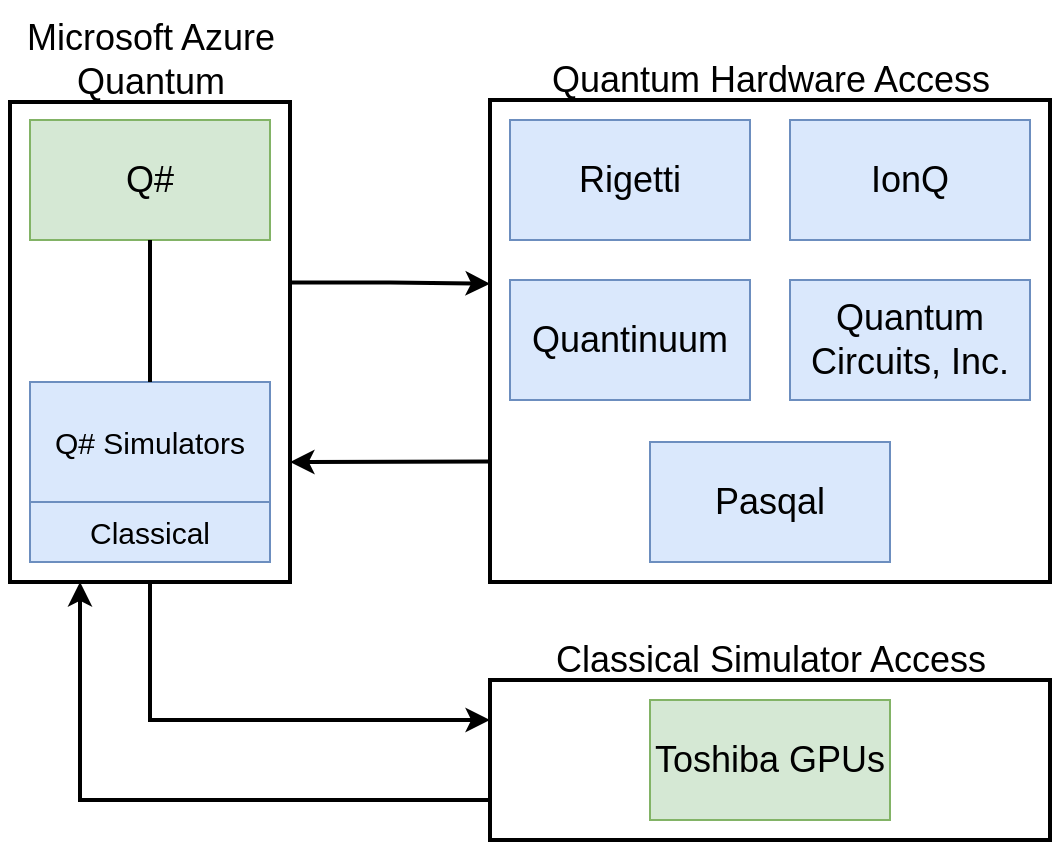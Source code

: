 <mxfile>
    <diagram id="rQidzDeL6LrUdPNr9FXQ" name="Page-1">
        <mxGraphModel dx="823" dy="709" grid="1" gridSize="10" guides="1" tooltips="1" connect="1" arrows="1" fold="1" page="1" pageScale="1" pageWidth="1169" pageHeight="827" math="0" shadow="0">
            <root>
                <mxCell id="0"/>
                <mxCell id="1" parent="0"/>
                <mxCell id="20" value="&lt;span style=&quot;font-size: 18px;&quot;&gt;Quantum Hardware Access&lt;/span&gt;" style="text;html=1;align=center;verticalAlign=middle;resizable=0;points=[];autosize=1;strokeColor=none;fillColor=none;container=0;" parent="1" vertex="1">
                    <mxGeometry x="420" y="79" width="240" height="40" as="geometry"/>
                </mxCell>
                <mxCell id="15" value="" style="rounded=0;whiteSpace=wrap;html=1;fontSize=18;fillColor=none;strokeWidth=2;container=0;" parent="1" vertex="1">
                    <mxGeometry x="400" y="109" width="280" height="241" as="geometry"/>
                </mxCell>
                <mxCell id="6" value="&lt;font style=&quot;font-size: 18px;&quot;&gt;Quantum Circuits, Inc.&lt;/font&gt;" style="rounded=0;whiteSpace=wrap;html=1;fillColor=#dae8fc;strokeColor=#6c8ebf;container=0;" parent="1" vertex="1">
                    <mxGeometry x="550" y="199" width="120" height="60" as="geometry"/>
                </mxCell>
                <mxCell id="7" value="&lt;font style=&quot;font-size: 18px;&quot;&gt;IonQ&lt;/font&gt;" style="rounded=0;whiteSpace=wrap;html=1;fillColor=#dae8fc;strokeColor=#6c8ebf;container=0;" parent="1" vertex="1">
                    <mxGeometry x="550" y="119" width="120" height="60" as="geometry"/>
                </mxCell>
                <mxCell id="8" value="&lt;font style=&quot;font-size: 18px;&quot;&gt;Rigetti&lt;/font&gt;" style="rounded=0;whiteSpace=wrap;html=1;fillColor=#dae8fc;strokeColor=#6c8ebf;container=0;" parent="1" vertex="1">
                    <mxGeometry x="410" y="119" width="120" height="60" as="geometry"/>
                </mxCell>
                <mxCell id="9" value="&lt;font style=&quot;font-size: 18px;&quot;&gt;Quantinuum&lt;/font&gt;" style="rounded=0;whiteSpace=wrap;html=1;fillColor=#dae8fc;strokeColor=#6c8ebf;container=0;" parent="1" vertex="1">
                    <mxGeometry x="410" y="199" width="120" height="60" as="geometry"/>
                </mxCell>
                <mxCell id="16" value="" style="rounded=0;whiteSpace=wrap;html=1;fontSize=18;fillColor=none;strokeWidth=2;container=0;" parent="1" vertex="1">
                    <mxGeometry x="400" y="399" width="280" height="80" as="geometry"/>
                </mxCell>
                <mxCell id="4" value="&lt;font style=&quot;font-size: 18px;&quot;&gt;Toshiba GPUs&lt;/font&gt;" style="rounded=0;whiteSpace=wrap;html=1;fillColor=#d5e8d4;strokeColor=#82b366;container=0;" parent="1" vertex="1">
                    <mxGeometry x="480" y="409" width="120" height="60" as="geometry"/>
                </mxCell>
                <mxCell id="22" value="&lt;font style=&quot;font-size: 18px;&quot;&gt;Classical Simulator Access&lt;/font&gt;" style="text;html=1;align=center;verticalAlign=middle;resizable=0;points=[];autosize=1;strokeColor=none;fillColor=none;container=0;" parent="1" vertex="1">
                    <mxGeometry x="420" y="369" width="240" height="40" as="geometry"/>
                </mxCell>
                <mxCell id="17" value="" style="rounded=0;whiteSpace=wrap;html=1;fontSize=18;fillColor=none;strokeWidth=2;container=0;" parent="1" vertex="1">
                    <mxGeometry x="160" y="110" width="140" height="240" as="geometry"/>
                </mxCell>
                <mxCell id="29" style="edgeStyle=orthogonalEdgeStyle;rounded=0;html=1;exitX=1.005;exitY=0.376;exitDx=0;exitDy=0;entryX=0;entryY=0.381;entryDx=0;entryDy=0;entryPerimeter=0;strokeWidth=2;fontSize=18;exitPerimeter=0;" parent="1" source="17" target="15" edge="1">
                    <mxGeometry relative="1" as="geometry"/>
                </mxCell>
                <mxCell id="31" style="rounded=0;html=1;exitX=0;exitY=0.75;exitDx=0;exitDy=0;entryX=1;entryY=0.75;entryDx=0;entryDy=0;strokeWidth=2;fontSize=18;" parent="1" source="15" target="17" edge="1">
                    <mxGeometry relative="1" as="geometry"/>
                </mxCell>
                <mxCell id="26" style="edgeStyle=orthogonalEdgeStyle;html=1;exitX=0;exitY=0.75;exitDx=0;exitDy=0;entryX=0.25;entryY=1;entryDx=0;entryDy=0;fontSize=18;rounded=0;strokeWidth=2;" parent="1" source="16" target="17" edge="1">
                    <mxGeometry relative="1" as="geometry"/>
                </mxCell>
                <mxCell id="27" style="edgeStyle=orthogonalEdgeStyle;rounded=0;html=1;exitX=0.5;exitY=1;exitDx=0;exitDy=0;entryX=0;entryY=0.25;entryDx=0;entryDy=0;strokeWidth=2;fontSize=18;" parent="1" source="17" target="16" edge="1">
                    <mxGeometry relative="1" as="geometry"/>
                </mxCell>
                <mxCell id="2" value="&lt;font style=&quot;font-size: 18px;&quot;&gt;Q#&lt;/font&gt;" style="rounded=0;whiteSpace=wrap;html=1;fillColor=#d5e8d4;strokeColor=#82b366;container=0;" parent="1" vertex="1">
                    <mxGeometry x="170" y="119" width="120" height="60" as="geometry"/>
                </mxCell>
                <mxCell id="12" value="&lt;font style=&quot;font-size: 15px;&quot;&gt;Q# Simulators&lt;/font&gt;" style="rounded=0;whiteSpace=wrap;html=1;fillColor=#dae8fc;strokeColor=#6c8ebf;container=0;" parent="1" vertex="1">
                    <mxGeometry x="170" y="250" width="120" height="60" as="geometry"/>
                </mxCell>
                <mxCell id="14" style="edgeStyle=none;html=1;exitX=0.5;exitY=1;exitDx=0;exitDy=0;entryX=0.5;entryY=0;entryDx=0;entryDy=0;fontSize=18;endArrow=none;endFill=0;strokeWidth=2;" parent="1" source="2" target="12" edge="1">
                    <mxGeometry relative="1" as="geometry"/>
                </mxCell>
                <mxCell id="13" value="&lt;font style=&quot;font-size: 15px;&quot;&gt;Classical&lt;/font&gt;" style="rounded=0;whiteSpace=wrap;html=1;fillColor=#dae8fc;strokeColor=#6c8ebf;container=0;" parent="1" vertex="1">
                    <mxGeometry x="170" y="310" width="120" height="30" as="geometry"/>
                </mxCell>
                <mxCell id="24" value="Microsoft Azure&lt;br&gt;Quantum" style="text;html=1;align=center;verticalAlign=middle;resizable=0;points=[];autosize=1;strokeColor=none;fillColor=none;fontSize=18;container=0;" parent="1" vertex="1">
                    <mxGeometry x="155" y="59" width="150" height="60" as="geometry"/>
                </mxCell>
                <mxCell id="34" value="&lt;font style=&quot;font-size: 18px;&quot;&gt;Pasqal&lt;/font&gt;" style="rounded=0;whiteSpace=wrap;html=1;fillColor=#dae8fc;strokeColor=#6c8ebf;container=0;" vertex="1" parent="1">
                    <mxGeometry x="480" y="280" width="120" height="60" as="geometry"/>
                </mxCell>
            </root>
        </mxGraphModel>
    </diagram>
</mxfile>